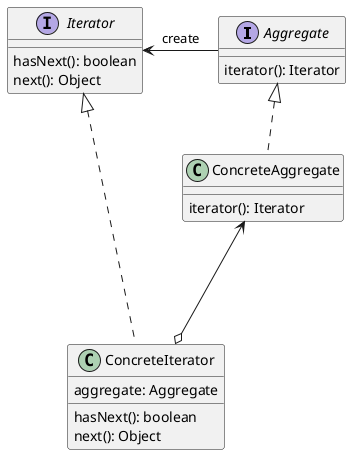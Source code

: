 @startuml

interface Aggregate {
    iterator(): Iterator
}

interface Iterator {
    hasNext(): boolean
    next(): Object
}

class ConcreteAggregate {
    iterator(): Iterator
}

class ConcreteIterator {
    aggregate: Aggregate
    hasNext(): boolean
    next(): Object
}


Iterator <- Aggregate: create

Aggregate <|.. ConcreteAggregate
Iterator  <|.. ConcreteIterator

ConcreteAggregate <---o  ConcreteIterator
@enduml